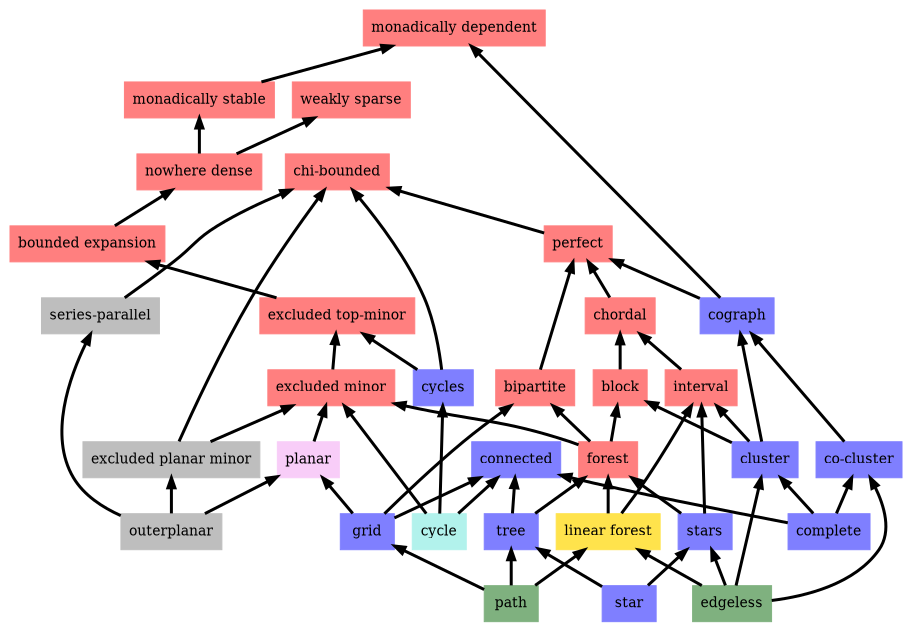 digraph graph_property_inclusions_skQuFN {
	node [color=lightblue2 style=filled]
	margin=0.04 size="6,6"
	rankdir = BT
	"n_yOZQM5" [label="excluded top-minor" URL="/parameters/html/yOZQM5" color="#ff7f7f" shape=box]
	"n_0oCyaG" [label="outerplanar" URL="/parameters/html/0oCyaG" color="#bebebe" shape=box]
	"n_skQuFN" [label="linear forest" URL="/parameters/html/skQuFN" color="#ffe34c" shape=box]
	"n_lFz6Ci" [label="bounded expansion" URL="/parameters/html/lFz6Ci" color="#ff7f7f" shape=box]
	"n_Ti0asF" [label="cycle" URL="/parameters/html/Ti0asF" color="#b2f2ec" shape=box]
	"n_cLHJkW" [label="bipartite" URL="/parameters/html/cLHJkW" color="#ff7f7f" shape=box]
	"n_p5skoj" [label="interval" URL="/parameters/html/p5skoj" color="#ff7f7f" shape=box]
	"n_Qme7wD" [label="weakly sparse" URL="/parameters/html/Qme7wD" color="#ff7f7f" shape=box]
	"n_Cv1PaJ" [label="chordal" URL="/parameters/html/Cv1PaJ" color="#ff7f7f" shape=box]
	"n_RmssrZ" [label="perfect" URL="/parameters/html/RmssrZ" color="#ff7f7f" shape=box]
	"n_eW1Gic" [label="series-parallel" URL="/parameters/html/eW1Gic" color="#bebebe" shape=box]
	"n_QrxQsH" [label="block" URL="/parameters/html/QrxQsH" color="#ff7f7f" shape=box]
	"n_KlMP0i" [label="connected" URL="/parameters/html/KlMP0i" color="#7f7fff" shape=box]
	"n_5xOuoQ" [label="excluded minor" URL="/parameters/html/5xOuoQ" color="#ff7f7f" shape=box]
	"n_10JR3F" [label="stars" URL="/parameters/html/10JR3F" color="#7f7fff" shape=box]
	"n_ryPlqz" [label="path" URL="/parameters/html/ryPlqz" color="#7fb17f" shape=box]
	"n_EhdXNA" [label="complete" URL="/parameters/html/EhdXNA" color="#7f7fff" shape=box]
	"n_Jb1we5" [label="chi-bounded" URL="/parameters/html/Jb1we5" color="#ff7f7f" shape=box]
	"n_7HR4uV" [label="co-cluster" URL="/parameters/html/7HR4uV" color="#7f7fff" shape=box]
	"n_WAU7vf" [label="cluster" URL="/parameters/html/WAU7vf" color="#7f7fff" shape=box]
	"n_9Qd0Mx" [label="cograph" URL="/parameters/html/9Qd0Mx" color="#7f7fff" shape=box]
	"n_LsiBbX" [label="edgeless" URL="/parameters/html/LsiBbX" color="#7fb17f" shape=box]
	"n_jHXy6Y" [label="monadically stable" URL="/parameters/html/jHXy6Y" color="#ff7f7f" shape=box]
	"n_dN1D3C" [label="monadically dependent" URL="/parameters/html/dN1D3C" color="#ff7f7f" shape=box]
	"n_JngPPm" [label="forest" URL="/parameters/html/JngPPm" color="#ff7f7f" shape=box]
	"n_loZ5LD" [label="planar" URL="/parameters/html/loZ5LD" color="#f8cdf8" shape=box]
	"n_Gt22Ik" [label="excluded planar minor" URL="/parameters/html/Gt22Ik" color="#bebebe" shape=box]
	"n_lfYXuK" [label="grid" URL="/parameters/html/lfYXuK" color="#7f7fff" shape=box]
	"n_rJyICu" [label="tree" URL="/parameters/html/rJyICu" color="#7f7fff" shape=box]
	"n_CortlU" [label="star" URL="/parameters/html/CortlU" color="#7f7fff" shape=box]
	"n_2iJr52" [label="cycles" URL="/parameters/html/2iJr52" color="#7f7fff" shape=box]
	"n_DhGqJM" [label="nowhere dense" URL="/parameters/html/DhGqJM" color="#ff7f7f" shape=box]
	"n_Gt22Ik" -> "n_Jb1we5" [label="" decorate=true lblstyle="above, sloped" weight="100" penwidth="3.0"]
	"n_10JR3F" -> "n_p5skoj" [label="" decorate=true lblstyle="above, sloped" weight="100" penwidth="3.0"]
	"n_lfYXuK" -> "n_KlMP0i" [label="" decorate=true lblstyle="above, sloped" weight="100" penwidth="3.0"]
	"n_Gt22Ik" -> "n_5xOuoQ" [label="" decorate=true lblstyle="above, sloped" weight="100" penwidth="3.0"]
	"n_p5skoj" -> "n_Cv1PaJ" [label="" decorate=true lblstyle="above, sloped" weight="100" penwidth="3.0"]
	"n_ryPlqz" -> "n_lfYXuK" [label="" decorate=true lblstyle="above, sloped" weight="100" penwidth="3.0"]
	"n_lFz6Ci" -> "n_DhGqJM" [label="" decorate=true lblstyle="above, sloped" weight="100" penwidth="3.0"]
	"n_lfYXuK" -> "n_cLHJkW" [label="" decorate=true lblstyle="above, sloped" weight="100" penwidth="3.0"]
	"n_rJyICu" -> "n_JngPPm" [label="" decorate=true lblstyle="above, sloped" weight="100" penwidth="3.0"]
	"n_Ti0asF" -> "n_2iJr52" [label="" decorate=true lblstyle="above, sloped" weight="100" penwidth="3.0"]
	"n_9Qd0Mx" -> "n_dN1D3C" [label="" decorate=true lblstyle="above, sloped" weight="100" penwidth="3.0"]
	"n_WAU7vf" -> "n_p5skoj" [label="" decorate=true lblstyle="above, sloped" weight="100" penwidth="3.0"]
	"n_EhdXNA" -> "n_KlMP0i" [label="" decorate=true lblstyle="above, sloped" weight="100" penwidth="3.0"]
	"n_lfYXuK" -> "n_loZ5LD" [label="" decorate=true lblstyle="above, sloped" weight="100" penwidth="3.0"]
	"n_loZ5LD" -> "n_5xOuoQ" [label="" decorate=true lblstyle="above, sloped" weight="100" penwidth="3.0"]
	"n_skQuFN" -> "n_JngPPm" [label="" decorate=true lblstyle="above, sloped" weight="100" penwidth="3.0"]
	"n_Ti0asF" -> "n_KlMP0i" [label="" decorate=true lblstyle="above, sloped" weight="100" penwidth="3.0"]
	"n_WAU7vf" -> "n_QrxQsH" [label="" decorate=true lblstyle="above, sloped" weight="100" penwidth="3.0"]
	"n_LsiBbX" -> "n_WAU7vf" [label="" decorate=true lblstyle="above, sloped" weight="100" penwidth="3.0"]
	"n_ryPlqz" -> "n_rJyICu" [label="" decorate=true lblstyle="above, sloped" weight="100" penwidth="3.0"]
	"n_LsiBbX" -> "n_7HR4uV" [label="" decorate=true lblstyle="above, sloped" weight="100" penwidth="3.0"]
	"n_eW1Gic" -> "n_Jb1we5" [label="" decorate=true lblstyle="above, sloped" weight="100" penwidth="3.0"]
	"n_0oCyaG" -> "n_eW1Gic" [label="" decorate=true lblstyle="above, sloped" weight="100" penwidth="3.0"]
	"n_2iJr52" -> "n_yOZQM5" [label="" decorate=true lblstyle="above, sloped" weight="100" penwidth="3.0"]
	"n_rJyICu" -> "n_KlMP0i" [label="" decorate=true lblstyle="above, sloped" weight="100" penwidth="3.0"]
	"n_CortlU" -> "n_10JR3F" [label="" decorate=true lblstyle="above, sloped" weight="100" penwidth="3.0"]
	"n_7HR4uV" -> "n_9Qd0Mx" [label="" decorate=true lblstyle="above, sloped" weight="100" penwidth="3.0"]
	"n_JngPPm" -> "n_cLHJkW" [label="" decorate=true lblstyle="above, sloped" weight="100" penwidth="3.0"]
	"n_Ti0asF" -> "n_5xOuoQ" [label="" decorate=true lblstyle="above, sloped" weight="100" penwidth="3.0"]
	"n_Cv1PaJ" -> "n_RmssrZ" [label="" decorate=true lblstyle="above, sloped" weight="100" penwidth="3.0"]
	"n_cLHJkW" -> "n_RmssrZ" [label="" decorate=true lblstyle="above, sloped" weight="100" penwidth="3.0"]
	"n_0oCyaG" -> "n_Gt22Ik" [label="" decorate=true lblstyle="above, sloped" weight="100" penwidth="3.0"]
	"n_LsiBbX" -> "n_10JR3F" [label="" decorate=true lblstyle="above, sloped" weight="100" penwidth="3.0"]
	"n_jHXy6Y" -> "n_dN1D3C" [label="" decorate=true lblstyle="above, sloped" weight="100" penwidth="3.0"]
	"n_yOZQM5" -> "n_lFz6Ci" [label="" decorate=true lblstyle="above, sloped" weight="100" penwidth="3.0"]
	"n_2iJr52" -> "n_Jb1we5" [label="" decorate=true lblstyle="above, sloped" weight="100" penwidth="3.0"]
	"n_skQuFN" -> "n_p5skoj" [label="" decorate=true lblstyle="above, sloped" weight="100" penwidth="3.0"]
	"n_JngPPm" -> "n_QrxQsH" [label="" decorate=true lblstyle="above, sloped" weight="100" penwidth="3.0"]
	"n_WAU7vf" -> "n_9Qd0Mx" [label="" decorate=true lblstyle="above, sloped" weight="100" penwidth="3.0"]
	"n_LsiBbX" -> "n_skQuFN" [label="" decorate=true lblstyle="above, sloped" weight="100" penwidth="3.0"]
	"n_EhdXNA" -> "n_WAU7vf" [label="" decorate=true lblstyle="above, sloped" weight="100" penwidth="3.0"]
	"n_DhGqJM" -> "n_Qme7wD" [label="" decorate=true lblstyle="above, sloped" weight="100" penwidth="3.0"]
	"n_5xOuoQ" -> "n_yOZQM5" [label="" decorate=true lblstyle="above, sloped" weight="100" penwidth="3.0"]
	"n_EhdXNA" -> "n_7HR4uV" [label="" decorate=true lblstyle="above, sloped" weight="100" penwidth="3.0"]
	"n_ryPlqz" -> "n_skQuFN" [label="" decorate=true lblstyle="above, sloped" weight="100" penwidth="3.0"]
	"n_RmssrZ" -> "n_Jb1we5" [label="" decorate=true lblstyle="above, sloped" weight="100" penwidth="3.0"]
	"n_0oCyaG" -> "n_loZ5LD" [label="" decorate=true lblstyle="above, sloped" weight="100" penwidth="3.0"]
	"n_10JR3F" -> "n_JngPPm" [label="" decorate=true lblstyle="above, sloped" weight="100" penwidth="3.0"]
	"n_QrxQsH" -> "n_Cv1PaJ" [label="" decorate=true lblstyle="above, sloped" weight="100" penwidth="3.0"]
	"n_9Qd0Mx" -> "n_RmssrZ" [label="" decorate=true lblstyle="above, sloped" weight="100" penwidth="3.0"]
	"n_CortlU" -> "n_rJyICu" [label="" decorate=true lblstyle="above, sloped" weight="100" penwidth="3.0"]
	"n_JngPPm" -> "n_5xOuoQ" [label="" decorate=true lblstyle="above, sloped" weight="100" penwidth="3.0"]
	"n_DhGqJM" -> "n_jHXy6Y" [label="" decorate=true lblstyle="above, sloped" weight="100" penwidth="3.0"]
}
